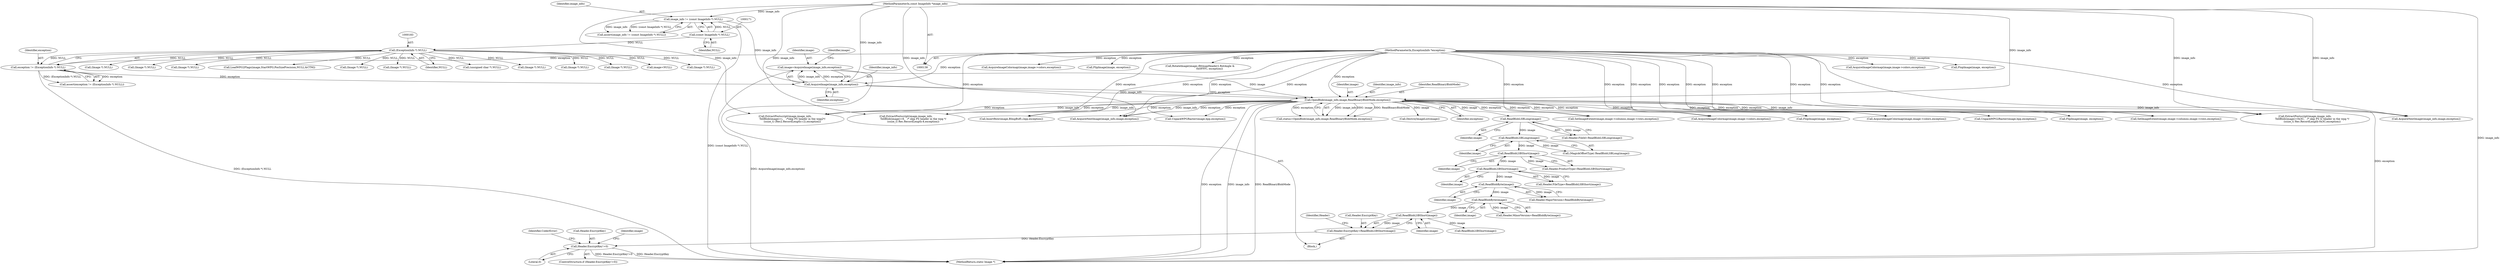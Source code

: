 digraph "0_ImageMagick_fc43974d34318c834fbf78570ca1a3764ed8c7d7@API" {
"1000292" [label="(Call,Header.EncryptKey!=0)"];
"1000262" [label="(Call,Header.EncryptKey=ReadBlobLSBShort(image))"];
"1000266" [label="(Call,ReadBlobLSBShort(image))"];
"1000260" [label="(Call,ReadBlobByte(image))"];
"1000254" [label="(Call,ReadBlobByte(image))"];
"1000248" [label="(Call,ReadBlobLSBShort(image))"];
"1000242" [label="(Call,ReadBlobLSBShort(image))"];
"1000236" [label="(Call,ReadBlobLSBLong(image))"];
"1000228" [label="(Call,ReadBlobLSBLong(image))"];
"1000206" [label="(Call,OpenBlob(image_info,image,ReadBinaryBlobMode,exception))"];
"1000196" [label="(Call,AcquireImage(image_info,exception))"];
"1000168" [label="(Call,image_info != (const ImageInfo *) NULL)"];
"1000139" [label="(MethodParameterIn,const ImageInfo *image_info)"];
"1000170" [label="(Call,(const ImageInfo *) NULL)"];
"1000180" [label="(Call,exception != (ExceptionInfo *) NULL)"];
"1000140" [label="(MethodParameterIn,ExceptionInfo *exception)"];
"1000182" [label="(Call,(ExceptionInfo *) NULL)"];
"1000194" [label="(Call,image=AcquireImage(image_info,exception))"];
"1001698" [label="(Call,FlopImage(image, exception))"];
"1000184" [label="(Identifier,NULL)"];
"1000256" [label="(Call,Header.MinorVersion=ReadBlobByte(image))"];
"1000141" [label="(Block,)"];
"1000267" [label="(Identifier,image)"];
"1000206" [label="(Call,OpenBlob(image_info,image,ReadBinaryBlobMode,exception))"];
"1000296" [label="(Literal,0)"];
"1001631" [label="(Call,(unsigned char *) NULL)"];
"1000172" [label="(Identifier,NULL)"];
"1000229" [label="(Identifier,image)"];
"1000209" [label="(Identifier,ReadBinaryBlobMode)"];
"1001811" [label="(Call,ExtractPostscript(image,image_info,\n                  TellBlob(image)+i,    /*skip PS header in the wpg2*/\n                  (ssize_t) (Rec2.RecordLength-i-2),exception))"];
"1000167" [label="(Call,assert(image_info != (const ImageInfo *) NULL))"];
"1000266" [label="(Call,ReadBlobLSBShort(image))"];
"1000196" [label="(Call,AcquireImage(image_info,exception))"];
"1001155" [label="(Call,AcquireNextImage(image_info,image,exception))"];
"1000234" [label="(Call,(MagickOffsetType) ReadBlobLSBLong(image))"];
"1000168" [label="(Call,image_info != (const ImageInfo *) NULL)"];
"1000236" [label="(Call,ReadBlobLSBLong(image))"];
"1000263" [label="(Call,Header.EncryptKey)"];
"1000195" [label="(Identifier,image)"];
"1000194" [label="(Call,image=AcquireImage(image_info,exception))"];
"1000198" [label="(Identifier,exception)"];
"1000270" [label="(Identifier,Header)"];
"1001512" [label="(Call,SetImageExtent(image,image->columns,image->rows,exception))"];
"1000824" [label="(Call,AcquireImageColormap(image,image->colors,exception))"];
"1001064" [label="(Call,FlopImage(image, exception))"];
"1001102" [label="(Call,(Image *) NULL)"];
"1000197" [label="(Identifier,image_info)"];
"1001655" [label="(Call,InsertRow(image,BImgBuff,i,bpp,exception))"];
"1001070" [label="(Call,(Image *) NULL)"];
"1001201" [label="(Call,ExtractPostscript(image,image_info,\n                  TellBlob(image)+0x3C,   /* skip PS l2 header in the wpg */\n                  (ssize_t) Rec.RecordLength-0x3C,exception))"];
"1001550" [label="(Call,AcquireImageColormap(image,image->colors,exception))"];
"1001743" [label="(Call,(Image *) NULL)"];
"1001674" [label="(Call,UnpackWPG2Raster(image,bpp,exception))"];
"1000255" [label="(Identifier,image)"];
"1000204" [label="(Call,status=OpenBlob(image_info,image,ReadBinaryBlobMode,exception))"];
"1000580" [label="(Call,ExtractPostscript(image,image_info,\n                  TellBlob(image)+8,   /* skip PS header in the wpg */\n                  (ssize_t) Rec.RecordLength-8,exception))"];
"1000248" [label="(Call,ReadBlobLSBShort(image))"];
"1000260" [label="(Call,ReadBlobByte(image))"];
"1000293" [label="(Call,Header.EncryptKey)"];
"1001759" [label="(Call,AcquireNextImage(image_info,image,exception))"];
"1000302" [label="(Identifier,image)"];
"1000208" [label="(Identifier,image)"];
"1000224" [label="(Call,Header.FileId=ReadBlobLSBLong(image))"];
"1000181" [label="(Identifier,exception)"];
"1000249" [label="(Identifier,image)"];
"1000228" [label="(Call,ReadBlobLSBLong(image))"];
"1000218" [label="(Call,DestroyImageList(image))"];
"1001864" [label="(Call,image=NULL)"];
"1000244" [label="(Call,Header.FileType=ReadBlobLSBShort(image))"];
"1000261" [label="(Identifier,image)"];
"1000298" [label="(Identifier,CoderError)"];
"1000207" [label="(Identifier,image_info)"];
"1000169" [label="(Identifier,image_info)"];
"1001169" [label="(Call,(Image *) NULL)"];
"1000221" [label="(Call,(Image *) NULL)"];
"1001870" [label="(Call,(Image *) NULL)"];
"1000272" [label="(Call,ReadBlobLSBShort(image))"];
"1000238" [label="(Call,Header.ProductType=ReadBlobLSBShort(image))"];
"1000262" [label="(Call,Header.EncryptKey=ReadBlobLSBShort(image))"];
"1001096" [label="(Call,FlipImage(image, exception))"];
"1000139" [label="(MethodParameterIn,const ImageInfo *image_info)"];
"1001704" [label="(Call,(Image *) NULL)"];
"1001347" [label="(Call,AcquireImageColormap(image,image->colors,exception))"];
"1000250" [label="(Call,Header.MajorVersion=ReadBlobByte(image))"];
"1000210" [label="(Identifier,exception)"];
"1000242" [label="(Call,ReadBlobLSBShort(image))"];
"1000508" [label="(Call,AcquireImageColormap(image,image->colors,exception))"];
"1001737" [label="(Call,FlipImage(image, exception))"];
"1000201" [label="(Identifier,image)"];
"1000179" [label="(Call,assert(exception != (ExceptionInfo *) NULL))"];
"1000237" [label="(Identifier,image)"];
"1001832" [label="(Call,LoadWPG2Flags(image,StartWPG.PosSizePrecision,NULL,&CTM))"];
"1000790" [label="(Call,SetImageExtent(image,image->columns,image->rows,exception))"];
"1001942" [label="(MethodReturn,static Image *)"];
"1000180" [label="(Call,exception != (ExceptionInfo *) NULL)"];
"1001128" [label="(Call,RotateImage(image,(BitmapHeader2.RotAngle &\n                        0x0FFF), exception))"];
"1000140" [label="(MethodParameterIn,ExceptionInfo *exception)"];
"1000291" [label="(ControlStructure,if (Header.EncryptKey!=0))"];
"1000243" [label="(Identifier,image)"];
"1000170" [label="(Call,(const ImageInfo *) NULL)"];
"1000292" [label="(Call,Header.EncryptKey!=0)"];
"1000254" [label="(Call,ReadBlobByte(image))"];
"1001139" [label="(Call,(Image *) NULL)"];
"1001773" [label="(Call,(Image *) NULL)"];
"1001026" [label="(Call,UnpackWPGRaster(image,bpp,exception))"];
"1000182" [label="(Call,(ExceptionInfo *) NULL)"];
"1000292" -> "1000291"  [label="AST: "];
"1000292" -> "1000296"  [label="CFG: "];
"1000293" -> "1000292"  [label="AST: "];
"1000296" -> "1000292"  [label="AST: "];
"1000298" -> "1000292"  [label="CFG: "];
"1000302" -> "1000292"  [label="CFG: "];
"1000292" -> "1001942"  [label="DDG: Header.EncryptKey!=0"];
"1000292" -> "1001942"  [label="DDG: Header.EncryptKey"];
"1000262" -> "1000292"  [label="DDG: Header.EncryptKey"];
"1000262" -> "1000141"  [label="AST: "];
"1000262" -> "1000266"  [label="CFG: "];
"1000263" -> "1000262"  [label="AST: "];
"1000266" -> "1000262"  [label="AST: "];
"1000270" -> "1000262"  [label="CFG: "];
"1000266" -> "1000262"  [label="DDG: image"];
"1000266" -> "1000267"  [label="CFG: "];
"1000267" -> "1000266"  [label="AST: "];
"1000260" -> "1000266"  [label="DDG: image"];
"1000266" -> "1000272"  [label="DDG: image"];
"1000260" -> "1000256"  [label="AST: "];
"1000260" -> "1000261"  [label="CFG: "];
"1000261" -> "1000260"  [label="AST: "];
"1000256" -> "1000260"  [label="CFG: "];
"1000260" -> "1000256"  [label="DDG: image"];
"1000254" -> "1000260"  [label="DDG: image"];
"1000254" -> "1000250"  [label="AST: "];
"1000254" -> "1000255"  [label="CFG: "];
"1000255" -> "1000254"  [label="AST: "];
"1000250" -> "1000254"  [label="CFG: "];
"1000254" -> "1000250"  [label="DDG: image"];
"1000248" -> "1000254"  [label="DDG: image"];
"1000248" -> "1000244"  [label="AST: "];
"1000248" -> "1000249"  [label="CFG: "];
"1000249" -> "1000248"  [label="AST: "];
"1000244" -> "1000248"  [label="CFG: "];
"1000248" -> "1000244"  [label="DDG: image"];
"1000242" -> "1000248"  [label="DDG: image"];
"1000242" -> "1000238"  [label="AST: "];
"1000242" -> "1000243"  [label="CFG: "];
"1000243" -> "1000242"  [label="AST: "];
"1000238" -> "1000242"  [label="CFG: "];
"1000242" -> "1000238"  [label="DDG: image"];
"1000236" -> "1000242"  [label="DDG: image"];
"1000236" -> "1000234"  [label="AST: "];
"1000236" -> "1000237"  [label="CFG: "];
"1000237" -> "1000236"  [label="AST: "];
"1000234" -> "1000236"  [label="CFG: "];
"1000236" -> "1000234"  [label="DDG: image"];
"1000228" -> "1000236"  [label="DDG: image"];
"1000228" -> "1000224"  [label="AST: "];
"1000228" -> "1000229"  [label="CFG: "];
"1000229" -> "1000228"  [label="AST: "];
"1000224" -> "1000228"  [label="CFG: "];
"1000228" -> "1000224"  [label="DDG: image"];
"1000206" -> "1000228"  [label="DDG: image"];
"1000206" -> "1000204"  [label="AST: "];
"1000206" -> "1000210"  [label="CFG: "];
"1000207" -> "1000206"  [label="AST: "];
"1000208" -> "1000206"  [label="AST: "];
"1000209" -> "1000206"  [label="AST: "];
"1000210" -> "1000206"  [label="AST: "];
"1000204" -> "1000206"  [label="CFG: "];
"1000206" -> "1001942"  [label="DDG: ReadBinaryBlobMode"];
"1000206" -> "1001942"  [label="DDG: exception"];
"1000206" -> "1001942"  [label="DDG: image_info"];
"1000206" -> "1000204"  [label="DDG: image_info"];
"1000206" -> "1000204"  [label="DDG: image"];
"1000206" -> "1000204"  [label="DDG: ReadBinaryBlobMode"];
"1000206" -> "1000204"  [label="DDG: exception"];
"1000196" -> "1000206"  [label="DDG: image_info"];
"1000196" -> "1000206"  [label="DDG: exception"];
"1000139" -> "1000206"  [label="DDG: image_info"];
"1000194" -> "1000206"  [label="DDG: image"];
"1000140" -> "1000206"  [label="DDG: exception"];
"1000206" -> "1000218"  [label="DDG: image"];
"1000206" -> "1000508"  [label="DDG: exception"];
"1000206" -> "1000580"  [label="DDG: image_info"];
"1000206" -> "1000580"  [label="DDG: exception"];
"1000206" -> "1000790"  [label="DDG: exception"];
"1000206" -> "1001026"  [label="DDG: exception"];
"1000206" -> "1001155"  [label="DDG: image_info"];
"1000206" -> "1001201"  [label="DDG: image_info"];
"1000206" -> "1001201"  [label="DDG: exception"];
"1000206" -> "1001347"  [label="DDG: exception"];
"1000206" -> "1001512"  [label="DDG: exception"];
"1000206" -> "1001655"  [label="DDG: exception"];
"1000206" -> "1001674"  [label="DDG: exception"];
"1000206" -> "1001698"  [label="DDG: exception"];
"1000206" -> "1001737"  [label="DDG: exception"];
"1000206" -> "1001759"  [label="DDG: image_info"];
"1000206" -> "1001759"  [label="DDG: exception"];
"1000206" -> "1001811"  [label="DDG: image_info"];
"1000206" -> "1001811"  [label="DDG: exception"];
"1000196" -> "1000194"  [label="AST: "];
"1000196" -> "1000198"  [label="CFG: "];
"1000197" -> "1000196"  [label="AST: "];
"1000198" -> "1000196"  [label="AST: "];
"1000194" -> "1000196"  [label="CFG: "];
"1000196" -> "1000194"  [label="DDG: image_info"];
"1000196" -> "1000194"  [label="DDG: exception"];
"1000168" -> "1000196"  [label="DDG: image_info"];
"1000139" -> "1000196"  [label="DDG: image_info"];
"1000180" -> "1000196"  [label="DDG: exception"];
"1000140" -> "1000196"  [label="DDG: exception"];
"1000168" -> "1000167"  [label="AST: "];
"1000168" -> "1000170"  [label="CFG: "];
"1000169" -> "1000168"  [label="AST: "];
"1000170" -> "1000168"  [label="AST: "];
"1000167" -> "1000168"  [label="CFG: "];
"1000168" -> "1001942"  [label="DDG: (const ImageInfo *) NULL"];
"1000168" -> "1000167"  [label="DDG: image_info"];
"1000168" -> "1000167"  [label="DDG: (const ImageInfo *) NULL"];
"1000139" -> "1000168"  [label="DDG: image_info"];
"1000170" -> "1000168"  [label="DDG: NULL"];
"1000139" -> "1000138"  [label="AST: "];
"1000139" -> "1001942"  [label="DDG: image_info"];
"1000139" -> "1000580"  [label="DDG: image_info"];
"1000139" -> "1001155"  [label="DDG: image_info"];
"1000139" -> "1001201"  [label="DDG: image_info"];
"1000139" -> "1001759"  [label="DDG: image_info"];
"1000139" -> "1001811"  [label="DDG: image_info"];
"1000170" -> "1000172"  [label="CFG: "];
"1000171" -> "1000170"  [label="AST: "];
"1000172" -> "1000170"  [label="AST: "];
"1000170" -> "1000182"  [label="DDG: NULL"];
"1000180" -> "1000179"  [label="AST: "];
"1000180" -> "1000182"  [label="CFG: "];
"1000181" -> "1000180"  [label="AST: "];
"1000182" -> "1000180"  [label="AST: "];
"1000179" -> "1000180"  [label="CFG: "];
"1000180" -> "1001942"  [label="DDG: (ExceptionInfo *) NULL"];
"1000180" -> "1000179"  [label="DDG: exception"];
"1000180" -> "1000179"  [label="DDG: (ExceptionInfo *) NULL"];
"1000140" -> "1000180"  [label="DDG: exception"];
"1000182" -> "1000180"  [label="DDG: NULL"];
"1000140" -> "1000138"  [label="AST: "];
"1000140" -> "1001942"  [label="DDG: exception"];
"1000140" -> "1000508"  [label="DDG: exception"];
"1000140" -> "1000580"  [label="DDG: exception"];
"1000140" -> "1000790"  [label="DDG: exception"];
"1000140" -> "1000824"  [label="DDG: exception"];
"1000140" -> "1001026"  [label="DDG: exception"];
"1000140" -> "1001064"  [label="DDG: exception"];
"1000140" -> "1001096"  [label="DDG: exception"];
"1000140" -> "1001128"  [label="DDG: exception"];
"1000140" -> "1001155"  [label="DDG: exception"];
"1000140" -> "1001201"  [label="DDG: exception"];
"1000140" -> "1001347"  [label="DDG: exception"];
"1000140" -> "1001512"  [label="DDG: exception"];
"1000140" -> "1001550"  [label="DDG: exception"];
"1000140" -> "1001655"  [label="DDG: exception"];
"1000140" -> "1001674"  [label="DDG: exception"];
"1000140" -> "1001698"  [label="DDG: exception"];
"1000140" -> "1001737"  [label="DDG: exception"];
"1000140" -> "1001759"  [label="DDG: exception"];
"1000140" -> "1001811"  [label="DDG: exception"];
"1000182" -> "1000184"  [label="CFG: "];
"1000183" -> "1000182"  [label="AST: "];
"1000184" -> "1000182"  [label="AST: "];
"1000182" -> "1000221"  [label="DDG: NULL"];
"1000182" -> "1001070"  [label="DDG: NULL"];
"1000182" -> "1001102"  [label="DDG: NULL"];
"1000182" -> "1001139"  [label="DDG: NULL"];
"1000182" -> "1001169"  [label="DDG: NULL"];
"1000182" -> "1001631"  [label="DDG: NULL"];
"1000182" -> "1001704"  [label="DDG: NULL"];
"1000182" -> "1001743"  [label="DDG: NULL"];
"1000182" -> "1001773"  [label="DDG: NULL"];
"1000182" -> "1001832"  [label="DDG: NULL"];
"1000182" -> "1001864"  [label="DDG: NULL"];
"1000182" -> "1001870"  [label="DDG: NULL"];
"1000194" -> "1000141"  [label="AST: "];
"1000195" -> "1000194"  [label="AST: "];
"1000201" -> "1000194"  [label="CFG: "];
"1000194" -> "1001942"  [label="DDG: AcquireImage(image_info,exception)"];
}
